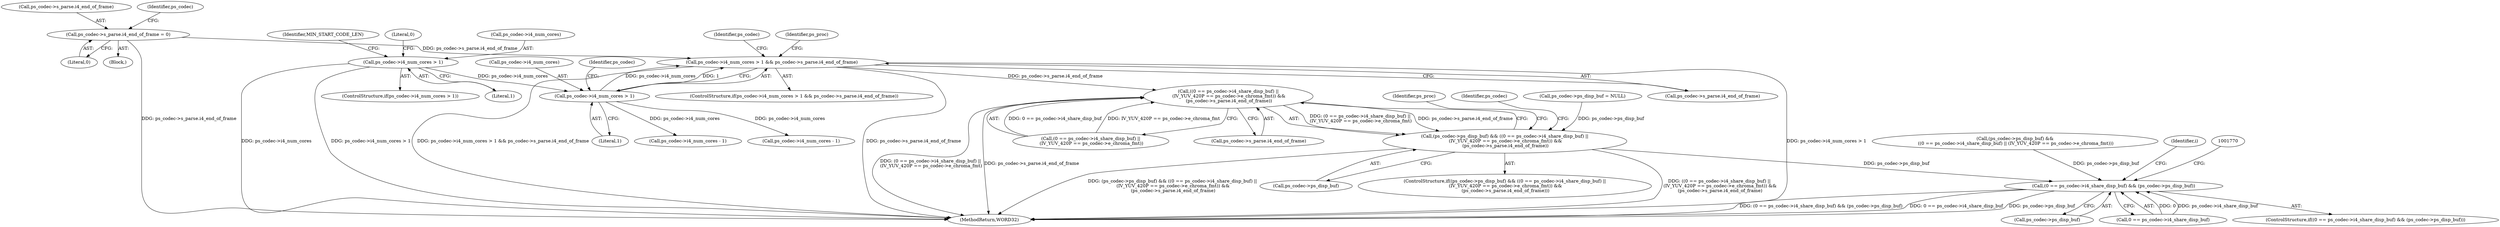 digraph "0_Android_87fb7909c49e6a4510ba86ace1ffc83459c7e1b9@pointer" {
"1001271" [label="(Call,ps_codec->i4_num_cores > 1 && ps_codec->s_parse.i4_end_of_frame)"];
"1001272" [label="(Call,ps_codec->i4_num_cores > 1)"];
"1000786" [label="(Call,ps_codec->i4_num_cores > 1)"];
"1000763" [label="(Call,ps_codec->s_parse.i4_end_of_frame = 0)"];
"1001580" [label="(Call,((0 == ps_codec->i4_share_disp_buf) ||\n (IV_YUV_420P == ps_codec->e_chroma_fmt)) &&\n (ps_codec->s_parse.i4_end_of_frame))"];
"1001576" [label="(Call,(ps_codec->ps_disp_buf) && ((0 == ps_codec->i4_share_disp_buf) ||\n (IV_YUV_420P == ps_codec->e_chroma_fmt)) &&\n (ps_codec->s_parse.i4_end_of_frame))"];
"1001759" [label="(Call,(0 == ps_codec->i4_share_disp_buf) && (ps_codec->ps_disp_buf))"];
"1001297" [label="(Call,(ps_codec->ps_disp_buf) &&\n ((0 == ps_codec->i4_share_disp_buf) || (IV_YUV_420P == ps_codec->e_chroma_fmt)))"];
"1001581" [label="(Call,(0 == ps_codec->i4_share_disp_buf) ||\n (IV_YUV_420P == ps_codec->e_chroma_fmt))"];
"1001272" [label="(Call,ps_codec->i4_num_cores > 1)"];
"1000796" [label="(Identifier,MIN_START_CODE_LEN)"];
"1000764" [label="(Call,ps_codec->s_parse.i4_end_of_frame)"];
"1000793" [label="(Literal,0)"];
"1000790" [label="(Literal,1)"];
"1001270" [label="(ControlStructure,if(ps_codec->i4_num_cores > 1 && ps_codec->s_parse.i4_end_of_frame))"];
"1001577" [label="(Call,ps_codec->ps_disp_buf)"];
"1001273" [label="(Call,ps_codec->i4_num_cores)"];
"1001276" [label="(Literal,1)"];
"1001592" [label="(Call,ps_codec->s_parse.i4_end_of_frame)"];
"1001780" [label="(Identifier,i)"];
"1000769" [label="(Literal,0)"];
"1001765" [label="(Call,ps_codec->ps_disp_buf)"];
"1001291" [label="(Call,ps_codec->i4_num_cores - 1)"];
"1001784" [label="(Call,ps_codec->i4_num_cores - 1)"];
"1000780" [label="(Call,ps_codec->ps_disp_buf = NULL)"];
"1001578" [label="(Identifier,ps_codec)"];
"1001918" [label="(MethodReturn,WORD32)"];
"1001759" [label="(Call,(0 == ps_codec->i4_share_disp_buf) && (ps_codec->ps_disp_buf))"];
"1000785" [label="(ControlStructure,if(ps_codec->i4_num_cores > 1))"];
"1001580" [label="(Call,((0 == ps_codec->i4_share_disp_buf) ||\n (IV_YUV_420P == ps_codec->e_chroma_fmt)) &&\n (ps_codec->s_parse.i4_end_of_frame))"];
"1001271" [label="(Call,ps_codec->i4_num_cores > 1 && ps_codec->s_parse.i4_end_of_frame)"];
"1000763" [label="(Call,ps_codec->s_parse.i4_end_of_frame = 0)"];
"1000772" [label="(Identifier,ps_codec)"];
"1000786" [label="(Call,ps_codec->i4_num_cores > 1)"];
"1001760" [label="(Call,0 == ps_codec->i4_share_disp_buf)"];
"1001279" [label="(Identifier,ps_codec)"];
"1001758" [label="(ControlStructure,if((0 == ps_codec->i4_share_disp_buf) && (ps_codec->ps_disp_buf)))"];
"1001575" [label="(ControlStructure,if((ps_codec->ps_disp_buf) && ((0 == ps_codec->i4_share_disp_buf) ||\n (IV_YUV_420P == ps_codec->e_chroma_fmt)) &&\n (ps_codec->s_parse.i4_end_of_frame)))"];
"1000787" [label="(Call,ps_codec->i4_num_cores)"];
"1001600" [label="(Identifier,ps_proc)"];
"1001576" [label="(Call,(ps_codec->ps_disp_buf) && ((0 == ps_codec->i4_share_disp_buf) ||\n (IV_YUV_420P == ps_codec->e_chroma_fmt)) &&\n (ps_codec->s_parse.i4_end_of_frame))"];
"1001695" [label="(Identifier,ps_codec)"];
"1001277" [label="(Call,ps_codec->s_parse.i4_end_of_frame)"];
"1001285" [label="(Identifier,ps_proc)"];
"1000145" [label="(Block,)"];
"1001271" -> "1001270"  [label="AST: "];
"1001271" -> "1001272"  [label="CFG: "];
"1001271" -> "1001277"  [label="CFG: "];
"1001272" -> "1001271"  [label="AST: "];
"1001277" -> "1001271"  [label="AST: "];
"1001285" -> "1001271"  [label="CFG: "];
"1001578" -> "1001271"  [label="CFG: "];
"1001271" -> "1001918"  [label="DDG: ps_codec->s_parse.i4_end_of_frame"];
"1001271" -> "1001918"  [label="DDG: ps_codec->i4_num_cores > 1"];
"1001271" -> "1001918"  [label="DDG: ps_codec->i4_num_cores > 1 && ps_codec->s_parse.i4_end_of_frame"];
"1001272" -> "1001271"  [label="DDG: ps_codec->i4_num_cores"];
"1001272" -> "1001271"  [label="DDG: 1"];
"1000763" -> "1001271"  [label="DDG: ps_codec->s_parse.i4_end_of_frame"];
"1001271" -> "1001580"  [label="DDG: ps_codec->s_parse.i4_end_of_frame"];
"1001272" -> "1001276"  [label="CFG: "];
"1001273" -> "1001272"  [label="AST: "];
"1001276" -> "1001272"  [label="AST: "];
"1001279" -> "1001272"  [label="CFG: "];
"1000786" -> "1001272"  [label="DDG: ps_codec->i4_num_cores"];
"1001272" -> "1001291"  [label="DDG: ps_codec->i4_num_cores"];
"1001272" -> "1001784"  [label="DDG: ps_codec->i4_num_cores"];
"1000786" -> "1000785"  [label="AST: "];
"1000786" -> "1000790"  [label="CFG: "];
"1000787" -> "1000786"  [label="AST: "];
"1000790" -> "1000786"  [label="AST: "];
"1000793" -> "1000786"  [label="CFG: "];
"1000796" -> "1000786"  [label="CFG: "];
"1000786" -> "1001918"  [label="DDG: ps_codec->i4_num_cores > 1"];
"1000786" -> "1001918"  [label="DDG: ps_codec->i4_num_cores"];
"1000763" -> "1000145"  [label="AST: "];
"1000763" -> "1000769"  [label="CFG: "];
"1000764" -> "1000763"  [label="AST: "];
"1000769" -> "1000763"  [label="AST: "];
"1000772" -> "1000763"  [label="CFG: "];
"1000763" -> "1001918"  [label="DDG: ps_codec->s_parse.i4_end_of_frame"];
"1001580" -> "1001576"  [label="AST: "];
"1001580" -> "1001581"  [label="CFG: "];
"1001580" -> "1001592"  [label="CFG: "];
"1001581" -> "1001580"  [label="AST: "];
"1001592" -> "1001580"  [label="AST: "];
"1001576" -> "1001580"  [label="CFG: "];
"1001580" -> "1001918"  [label="DDG: (0 == ps_codec->i4_share_disp_buf) ||\n (IV_YUV_420P == ps_codec->e_chroma_fmt)"];
"1001580" -> "1001918"  [label="DDG: ps_codec->s_parse.i4_end_of_frame"];
"1001580" -> "1001576"  [label="DDG: (0 == ps_codec->i4_share_disp_buf) ||\n (IV_YUV_420P == ps_codec->e_chroma_fmt)"];
"1001580" -> "1001576"  [label="DDG: ps_codec->s_parse.i4_end_of_frame"];
"1001581" -> "1001580"  [label="DDG: 0 == ps_codec->i4_share_disp_buf"];
"1001581" -> "1001580"  [label="DDG: IV_YUV_420P == ps_codec->e_chroma_fmt"];
"1001576" -> "1001575"  [label="AST: "];
"1001576" -> "1001577"  [label="CFG: "];
"1001577" -> "1001576"  [label="AST: "];
"1001600" -> "1001576"  [label="CFG: "];
"1001695" -> "1001576"  [label="CFG: "];
"1001576" -> "1001918"  [label="DDG: ((0 == ps_codec->i4_share_disp_buf) ||\n (IV_YUV_420P == ps_codec->e_chroma_fmt)) &&\n (ps_codec->s_parse.i4_end_of_frame)"];
"1001576" -> "1001918"  [label="DDG: (ps_codec->ps_disp_buf) && ((0 == ps_codec->i4_share_disp_buf) ||\n (IV_YUV_420P == ps_codec->e_chroma_fmt)) &&\n (ps_codec->s_parse.i4_end_of_frame)"];
"1000780" -> "1001576"  [label="DDG: ps_codec->ps_disp_buf"];
"1001576" -> "1001759"  [label="DDG: ps_codec->ps_disp_buf"];
"1001759" -> "1001758"  [label="AST: "];
"1001759" -> "1001760"  [label="CFG: "];
"1001759" -> "1001765"  [label="CFG: "];
"1001760" -> "1001759"  [label="AST: "];
"1001765" -> "1001759"  [label="AST: "];
"1001770" -> "1001759"  [label="CFG: "];
"1001780" -> "1001759"  [label="CFG: "];
"1001759" -> "1001918"  [label="DDG: (0 == ps_codec->i4_share_disp_buf) && (ps_codec->ps_disp_buf)"];
"1001759" -> "1001918"  [label="DDG: 0 == ps_codec->i4_share_disp_buf"];
"1001759" -> "1001918"  [label="DDG: ps_codec->ps_disp_buf"];
"1001760" -> "1001759"  [label="DDG: 0"];
"1001760" -> "1001759"  [label="DDG: ps_codec->i4_share_disp_buf"];
"1001297" -> "1001759"  [label="DDG: ps_codec->ps_disp_buf"];
}
